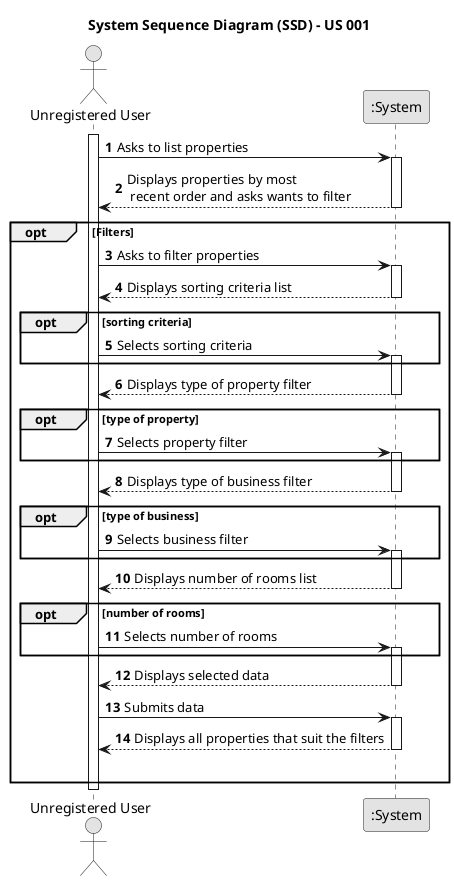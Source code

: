 @startuml
skinparam monochrome true
skinparam packageStyle rectangle
skinparam shadowing false

title System Sequence Diagram (SSD) - US 001

autonumber

actor "Unregistered User" as User
participant ":System" as System

activate User

    User -> System : Asks to list properties
    activate System

    System --> User : Displays properties by most\n recent order and asks wants to filter

    opt Filters
    deactivate System

    User -> System : Asks to filter properties
    activate System

            System --> User : Displays sorting criteria list
        deactivate System
    opt sorting criteria
            User -> System : Selects sorting criteria
        activate System
    end
        System --> User : Displays type of property filter
    deactivate System

    opt type of property
            User -> System : Selects property filter
        activate System
    end
        System --> User : Displays type of business filter
    deactivate System

    opt type of business
            User -> System : Selects business filter
        activate System
    end

        System --> User : Displays number of rooms list
    deactivate System

    opt number of rooms
            User -> System : Selects number of rooms
        activate System
    end

        System --> User : Displays selected data
    deactivate System

        User -> System : Submits data
    activate System

        System --> User : Displays all properties that suit the filters
    deactivate System

    |||
    end

deactivate User

@enduml